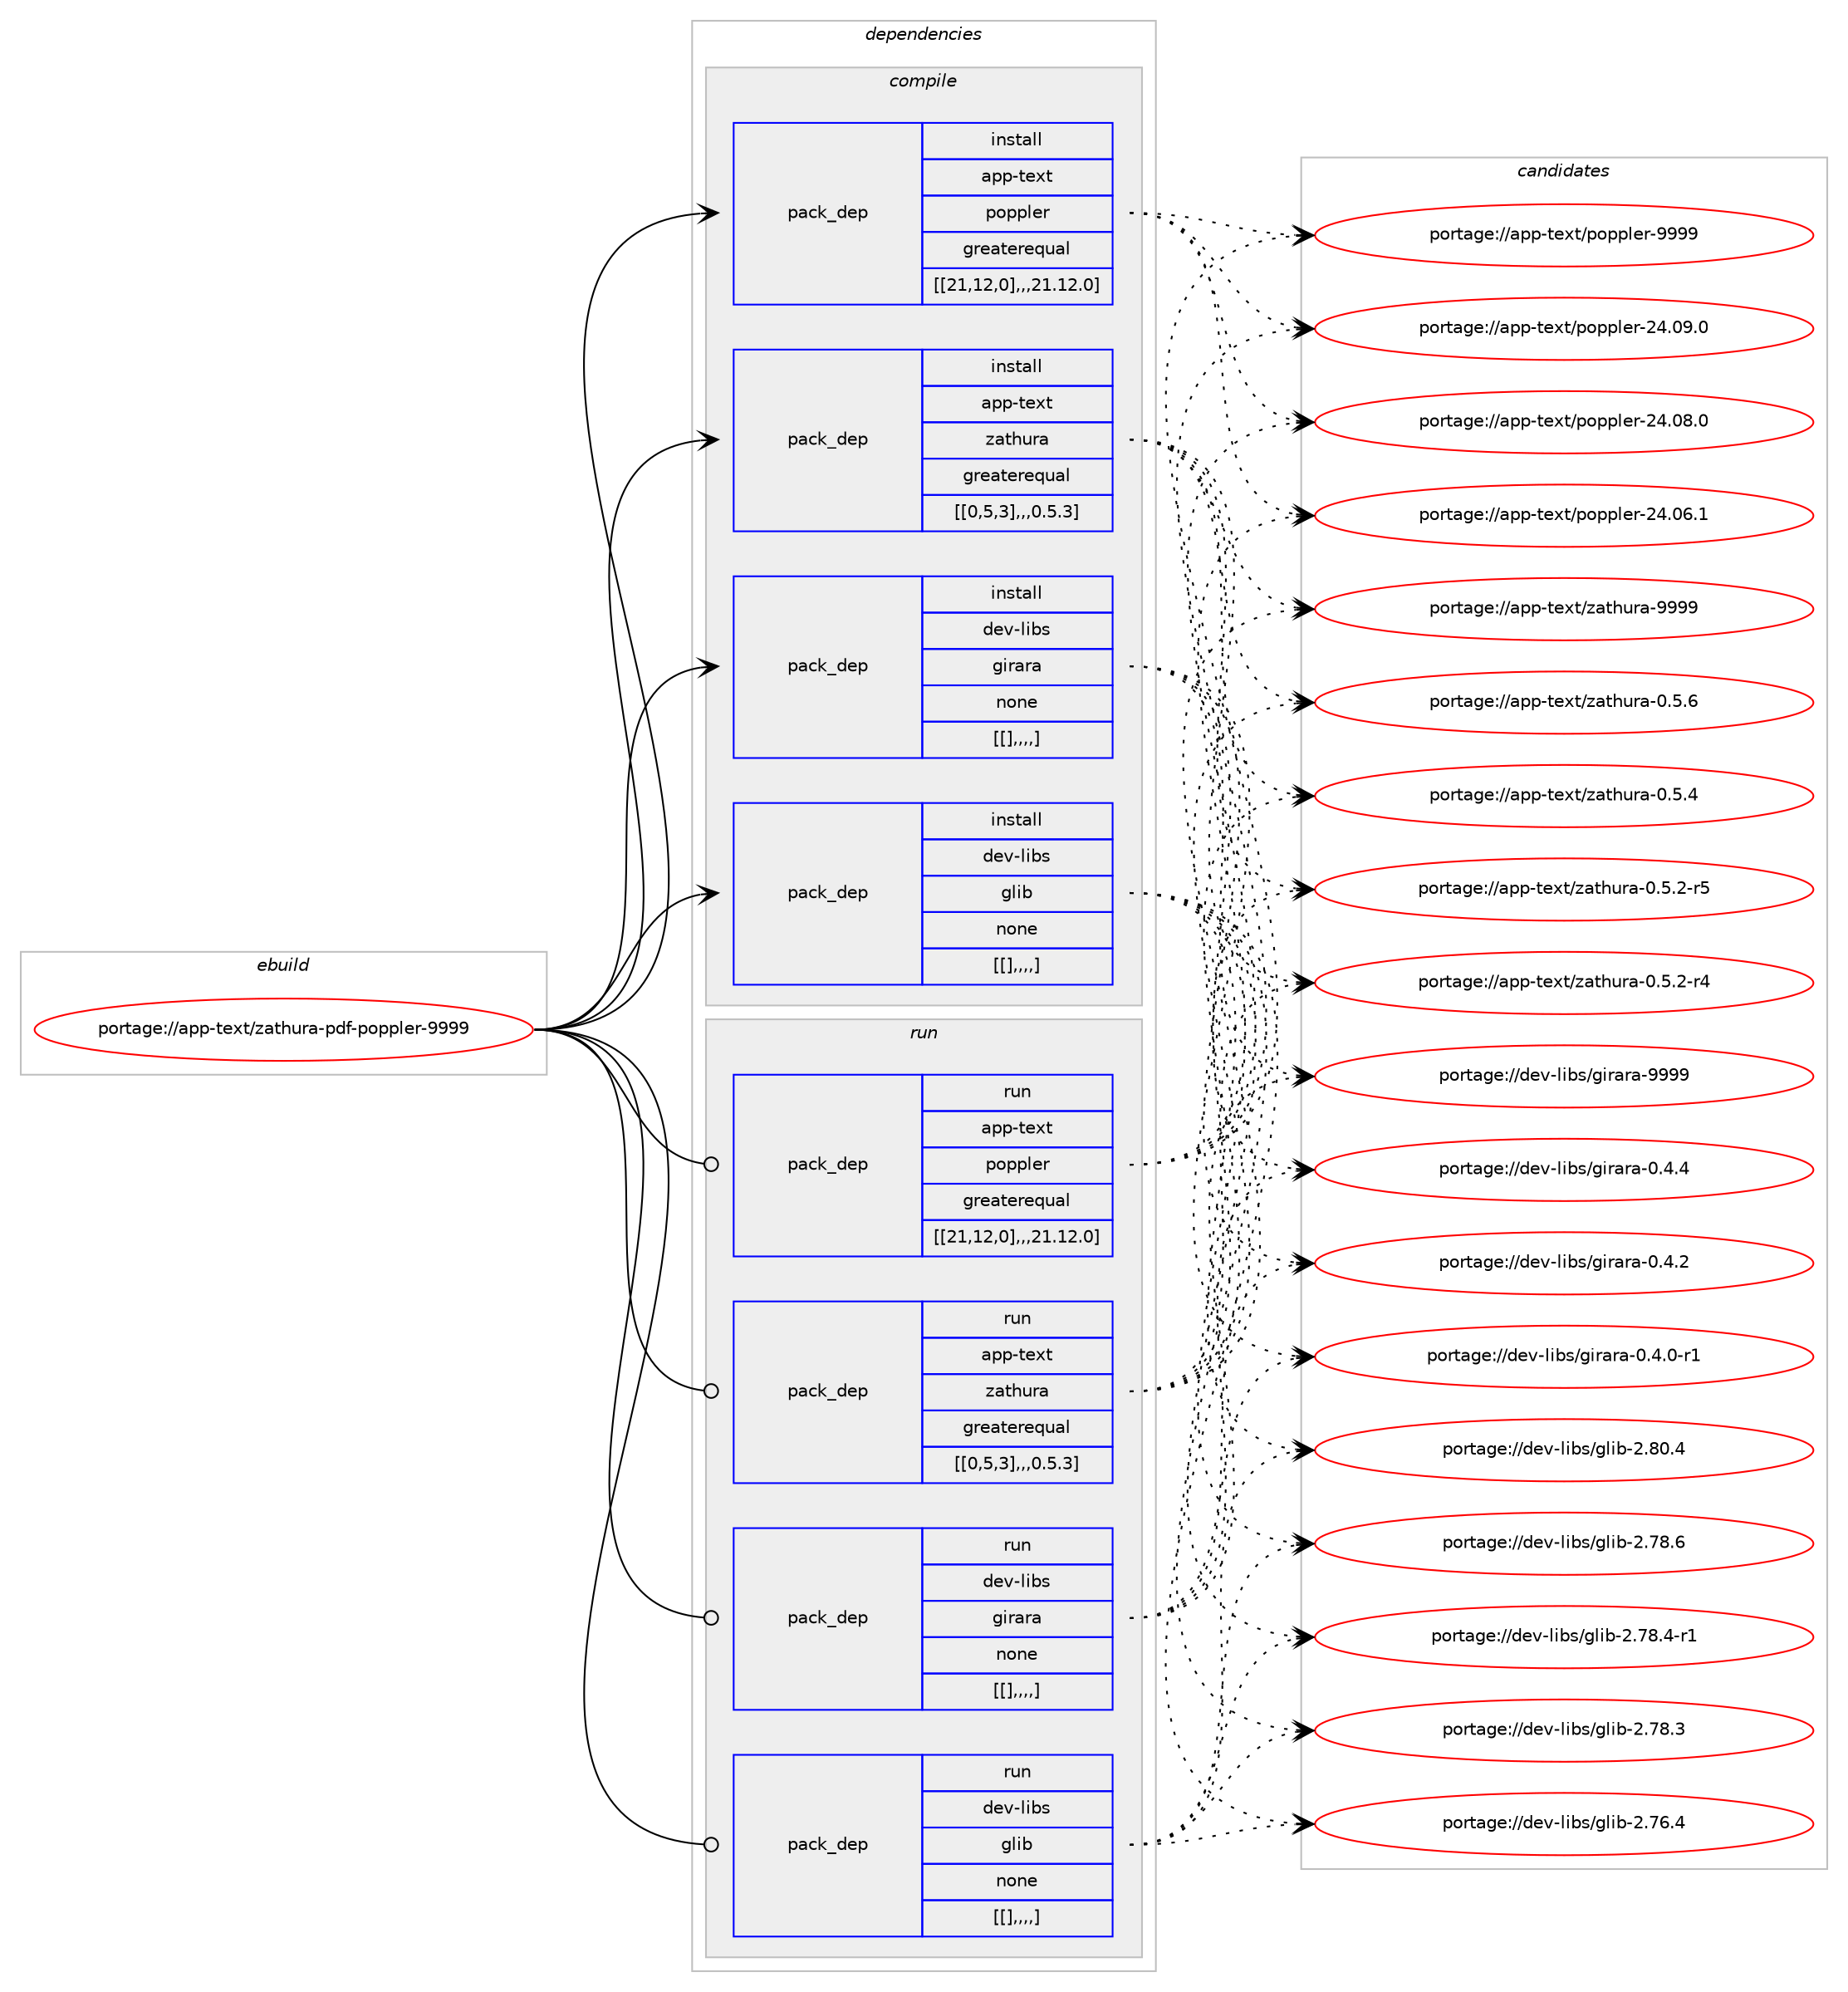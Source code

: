 digraph prolog {

# *************
# Graph options
# *************

newrank=true;
concentrate=true;
compound=true;
graph [rankdir=LR,fontname=Helvetica,fontsize=10,ranksep=1.5];#, ranksep=2.5, nodesep=0.2];
edge  [arrowhead=vee];
node  [fontname=Helvetica,fontsize=10];

# **********
# The ebuild
# **********

subgraph cluster_leftcol {
color=gray;
label=<<i>ebuild</i>>;
id [label="portage://app-text/zathura-pdf-poppler-9999", color=red, width=4, href="../app-text/zathura-pdf-poppler-9999.svg"];
}

# ****************
# The dependencies
# ****************

subgraph cluster_midcol {
color=gray;
label=<<i>dependencies</i>>;
subgraph cluster_compile {
fillcolor="#eeeeee";
style=filled;
label=<<i>compile</i>>;
subgraph pack43952 {
dependency60953 [label=<<TABLE BORDER="0" CELLBORDER="1" CELLSPACING="0" CELLPADDING="4" WIDTH="220"><TR><TD ROWSPAN="6" CELLPADDING="30">pack_dep</TD></TR><TR><TD WIDTH="110">install</TD></TR><TR><TD>app-text</TD></TR><TR><TD>poppler</TD></TR><TR><TD>greaterequal</TD></TR><TR><TD>[[21,12,0],,,21.12.0]</TD></TR></TABLE>>, shape=none, color=blue];
}
id:e -> dependency60953:w [weight=20,style="solid",arrowhead="vee"];
subgraph pack43953 {
dependency60954 [label=<<TABLE BORDER="0" CELLBORDER="1" CELLSPACING="0" CELLPADDING="4" WIDTH="220"><TR><TD ROWSPAN="6" CELLPADDING="30">pack_dep</TD></TR><TR><TD WIDTH="110">install</TD></TR><TR><TD>app-text</TD></TR><TR><TD>zathura</TD></TR><TR><TD>greaterequal</TD></TR><TR><TD>[[0,5,3],,,0.5.3]</TD></TR></TABLE>>, shape=none, color=blue];
}
id:e -> dependency60954:w [weight=20,style="solid",arrowhead="vee"];
subgraph pack43954 {
dependency60955 [label=<<TABLE BORDER="0" CELLBORDER="1" CELLSPACING="0" CELLPADDING="4" WIDTH="220"><TR><TD ROWSPAN="6" CELLPADDING="30">pack_dep</TD></TR><TR><TD WIDTH="110">install</TD></TR><TR><TD>dev-libs</TD></TR><TR><TD>girara</TD></TR><TR><TD>none</TD></TR><TR><TD>[[],,,,]</TD></TR></TABLE>>, shape=none, color=blue];
}
id:e -> dependency60955:w [weight=20,style="solid",arrowhead="vee"];
subgraph pack43955 {
dependency60956 [label=<<TABLE BORDER="0" CELLBORDER="1" CELLSPACING="0" CELLPADDING="4" WIDTH="220"><TR><TD ROWSPAN="6" CELLPADDING="30">pack_dep</TD></TR><TR><TD WIDTH="110">install</TD></TR><TR><TD>dev-libs</TD></TR><TR><TD>glib</TD></TR><TR><TD>none</TD></TR><TR><TD>[[],,,,]</TD></TR></TABLE>>, shape=none, color=blue];
}
id:e -> dependency60956:w [weight=20,style="solid",arrowhead="vee"];
}
subgraph cluster_compileandrun {
fillcolor="#eeeeee";
style=filled;
label=<<i>compile and run</i>>;
}
subgraph cluster_run {
fillcolor="#eeeeee";
style=filled;
label=<<i>run</i>>;
subgraph pack43956 {
dependency60957 [label=<<TABLE BORDER="0" CELLBORDER="1" CELLSPACING="0" CELLPADDING="4" WIDTH="220"><TR><TD ROWSPAN="6" CELLPADDING="30">pack_dep</TD></TR><TR><TD WIDTH="110">run</TD></TR><TR><TD>app-text</TD></TR><TR><TD>poppler</TD></TR><TR><TD>greaterequal</TD></TR><TR><TD>[[21,12,0],,,21.12.0]</TD></TR></TABLE>>, shape=none, color=blue];
}
id:e -> dependency60957:w [weight=20,style="solid",arrowhead="odot"];
subgraph pack43957 {
dependency60958 [label=<<TABLE BORDER="0" CELLBORDER="1" CELLSPACING="0" CELLPADDING="4" WIDTH="220"><TR><TD ROWSPAN="6" CELLPADDING="30">pack_dep</TD></TR><TR><TD WIDTH="110">run</TD></TR><TR><TD>app-text</TD></TR><TR><TD>zathura</TD></TR><TR><TD>greaterequal</TD></TR><TR><TD>[[0,5,3],,,0.5.3]</TD></TR></TABLE>>, shape=none, color=blue];
}
id:e -> dependency60958:w [weight=20,style="solid",arrowhead="odot"];
subgraph pack43958 {
dependency60959 [label=<<TABLE BORDER="0" CELLBORDER="1" CELLSPACING="0" CELLPADDING="4" WIDTH="220"><TR><TD ROWSPAN="6" CELLPADDING="30">pack_dep</TD></TR><TR><TD WIDTH="110">run</TD></TR><TR><TD>dev-libs</TD></TR><TR><TD>girara</TD></TR><TR><TD>none</TD></TR><TR><TD>[[],,,,]</TD></TR></TABLE>>, shape=none, color=blue];
}
id:e -> dependency60959:w [weight=20,style="solid",arrowhead="odot"];
subgraph pack43959 {
dependency60960 [label=<<TABLE BORDER="0" CELLBORDER="1" CELLSPACING="0" CELLPADDING="4" WIDTH="220"><TR><TD ROWSPAN="6" CELLPADDING="30">pack_dep</TD></TR><TR><TD WIDTH="110">run</TD></TR><TR><TD>dev-libs</TD></TR><TR><TD>glib</TD></TR><TR><TD>none</TD></TR><TR><TD>[[],,,,]</TD></TR></TABLE>>, shape=none, color=blue];
}
id:e -> dependency60960:w [weight=20,style="solid",arrowhead="odot"];
}
}

# **************
# The candidates
# **************

subgraph cluster_choices {
rank=same;
color=gray;
label=<<i>candidates</i>>;

subgraph choice43952 {
color=black;
nodesep=1;
choice9711211245116101120116471121111121121081011144557575757 [label="portage://app-text/poppler-9999", color=red, width=4,href="../app-text/poppler-9999.svg"];
choice9711211245116101120116471121111121121081011144550524648574648 [label="portage://app-text/poppler-24.09.0", color=red, width=4,href="../app-text/poppler-24.09.0.svg"];
choice9711211245116101120116471121111121121081011144550524648564648 [label="portage://app-text/poppler-24.08.0", color=red, width=4,href="../app-text/poppler-24.08.0.svg"];
choice9711211245116101120116471121111121121081011144550524648544649 [label="portage://app-text/poppler-24.06.1", color=red, width=4,href="../app-text/poppler-24.06.1.svg"];
dependency60953:e -> choice9711211245116101120116471121111121121081011144557575757:w [style=dotted,weight="100"];
dependency60953:e -> choice9711211245116101120116471121111121121081011144550524648574648:w [style=dotted,weight="100"];
dependency60953:e -> choice9711211245116101120116471121111121121081011144550524648564648:w [style=dotted,weight="100"];
dependency60953:e -> choice9711211245116101120116471121111121121081011144550524648544649:w [style=dotted,weight="100"];
}
subgraph choice43953 {
color=black;
nodesep=1;
choice97112112451161011201164712297116104117114974557575757 [label="portage://app-text/zathura-9999", color=red, width=4,href="../app-text/zathura-9999.svg"];
choice9711211245116101120116471229711610411711497454846534654 [label="portage://app-text/zathura-0.5.6", color=red, width=4,href="../app-text/zathura-0.5.6.svg"];
choice9711211245116101120116471229711610411711497454846534652 [label="portage://app-text/zathura-0.5.4", color=red, width=4,href="../app-text/zathura-0.5.4.svg"];
choice97112112451161011201164712297116104117114974548465346504511453 [label="portage://app-text/zathura-0.5.2-r5", color=red, width=4,href="../app-text/zathura-0.5.2-r5.svg"];
choice97112112451161011201164712297116104117114974548465346504511452 [label="portage://app-text/zathura-0.5.2-r4", color=red, width=4,href="../app-text/zathura-0.5.2-r4.svg"];
dependency60954:e -> choice97112112451161011201164712297116104117114974557575757:w [style=dotted,weight="100"];
dependency60954:e -> choice9711211245116101120116471229711610411711497454846534654:w [style=dotted,weight="100"];
dependency60954:e -> choice9711211245116101120116471229711610411711497454846534652:w [style=dotted,weight="100"];
dependency60954:e -> choice97112112451161011201164712297116104117114974548465346504511453:w [style=dotted,weight="100"];
dependency60954:e -> choice97112112451161011201164712297116104117114974548465346504511452:w [style=dotted,weight="100"];
}
subgraph choice43954 {
color=black;
nodesep=1;
choice10010111845108105981154710310511497114974557575757 [label="portage://dev-libs/girara-9999", color=red, width=4,href="../dev-libs/girara-9999.svg"];
choice1001011184510810598115471031051149711497454846524652 [label="portage://dev-libs/girara-0.4.4", color=red, width=4,href="../dev-libs/girara-0.4.4.svg"];
choice1001011184510810598115471031051149711497454846524650 [label="portage://dev-libs/girara-0.4.2", color=red, width=4,href="../dev-libs/girara-0.4.2.svg"];
choice10010111845108105981154710310511497114974548465246484511449 [label="portage://dev-libs/girara-0.4.0-r1", color=red, width=4,href="../dev-libs/girara-0.4.0-r1.svg"];
dependency60955:e -> choice10010111845108105981154710310511497114974557575757:w [style=dotted,weight="100"];
dependency60955:e -> choice1001011184510810598115471031051149711497454846524652:w [style=dotted,weight="100"];
dependency60955:e -> choice1001011184510810598115471031051149711497454846524650:w [style=dotted,weight="100"];
dependency60955:e -> choice10010111845108105981154710310511497114974548465246484511449:w [style=dotted,weight="100"];
}
subgraph choice43955 {
color=black;
nodesep=1;
choice1001011184510810598115471031081059845504656484652 [label="portage://dev-libs/glib-2.80.4", color=red, width=4,href="../dev-libs/glib-2.80.4.svg"];
choice1001011184510810598115471031081059845504655564654 [label="portage://dev-libs/glib-2.78.6", color=red, width=4,href="../dev-libs/glib-2.78.6.svg"];
choice10010111845108105981154710310810598455046555646524511449 [label="portage://dev-libs/glib-2.78.4-r1", color=red, width=4,href="../dev-libs/glib-2.78.4-r1.svg"];
choice1001011184510810598115471031081059845504655564651 [label="portage://dev-libs/glib-2.78.3", color=red, width=4,href="../dev-libs/glib-2.78.3.svg"];
choice1001011184510810598115471031081059845504655544652 [label="portage://dev-libs/glib-2.76.4", color=red, width=4,href="../dev-libs/glib-2.76.4.svg"];
dependency60956:e -> choice1001011184510810598115471031081059845504656484652:w [style=dotted,weight="100"];
dependency60956:e -> choice1001011184510810598115471031081059845504655564654:w [style=dotted,weight="100"];
dependency60956:e -> choice10010111845108105981154710310810598455046555646524511449:w [style=dotted,weight="100"];
dependency60956:e -> choice1001011184510810598115471031081059845504655564651:w [style=dotted,weight="100"];
dependency60956:e -> choice1001011184510810598115471031081059845504655544652:w [style=dotted,weight="100"];
}
subgraph choice43956 {
color=black;
nodesep=1;
choice9711211245116101120116471121111121121081011144557575757 [label="portage://app-text/poppler-9999", color=red, width=4,href="../app-text/poppler-9999.svg"];
choice9711211245116101120116471121111121121081011144550524648574648 [label="portage://app-text/poppler-24.09.0", color=red, width=4,href="../app-text/poppler-24.09.0.svg"];
choice9711211245116101120116471121111121121081011144550524648564648 [label="portage://app-text/poppler-24.08.0", color=red, width=4,href="../app-text/poppler-24.08.0.svg"];
choice9711211245116101120116471121111121121081011144550524648544649 [label="portage://app-text/poppler-24.06.1", color=red, width=4,href="../app-text/poppler-24.06.1.svg"];
dependency60957:e -> choice9711211245116101120116471121111121121081011144557575757:w [style=dotted,weight="100"];
dependency60957:e -> choice9711211245116101120116471121111121121081011144550524648574648:w [style=dotted,weight="100"];
dependency60957:e -> choice9711211245116101120116471121111121121081011144550524648564648:w [style=dotted,weight="100"];
dependency60957:e -> choice9711211245116101120116471121111121121081011144550524648544649:w [style=dotted,weight="100"];
}
subgraph choice43957 {
color=black;
nodesep=1;
choice97112112451161011201164712297116104117114974557575757 [label="portage://app-text/zathura-9999", color=red, width=4,href="../app-text/zathura-9999.svg"];
choice9711211245116101120116471229711610411711497454846534654 [label="portage://app-text/zathura-0.5.6", color=red, width=4,href="../app-text/zathura-0.5.6.svg"];
choice9711211245116101120116471229711610411711497454846534652 [label="portage://app-text/zathura-0.5.4", color=red, width=4,href="../app-text/zathura-0.5.4.svg"];
choice97112112451161011201164712297116104117114974548465346504511453 [label="portage://app-text/zathura-0.5.2-r5", color=red, width=4,href="../app-text/zathura-0.5.2-r5.svg"];
choice97112112451161011201164712297116104117114974548465346504511452 [label="portage://app-text/zathura-0.5.2-r4", color=red, width=4,href="../app-text/zathura-0.5.2-r4.svg"];
dependency60958:e -> choice97112112451161011201164712297116104117114974557575757:w [style=dotted,weight="100"];
dependency60958:e -> choice9711211245116101120116471229711610411711497454846534654:w [style=dotted,weight="100"];
dependency60958:e -> choice9711211245116101120116471229711610411711497454846534652:w [style=dotted,weight="100"];
dependency60958:e -> choice97112112451161011201164712297116104117114974548465346504511453:w [style=dotted,weight="100"];
dependency60958:e -> choice97112112451161011201164712297116104117114974548465346504511452:w [style=dotted,weight="100"];
}
subgraph choice43958 {
color=black;
nodesep=1;
choice10010111845108105981154710310511497114974557575757 [label="portage://dev-libs/girara-9999", color=red, width=4,href="../dev-libs/girara-9999.svg"];
choice1001011184510810598115471031051149711497454846524652 [label="portage://dev-libs/girara-0.4.4", color=red, width=4,href="../dev-libs/girara-0.4.4.svg"];
choice1001011184510810598115471031051149711497454846524650 [label="portage://dev-libs/girara-0.4.2", color=red, width=4,href="../dev-libs/girara-0.4.2.svg"];
choice10010111845108105981154710310511497114974548465246484511449 [label="portage://dev-libs/girara-0.4.0-r1", color=red, width=4,href="../dev-libs/girara-0.4.0-r1.svg"];
dependency60959:e -> choice10010111845108105981154710310511497114974557575757:w [style=dotted,weight="100"];
dependency60959:e -> choice1001011184510810598115471031051149711497454846524652:w [style=dotted,weight="100"];
dependency60959:e -> choice1001011184510810598115471031051149711497454846524650:w [style=dotted,weight="100"];
dependency60959:e -> choice10010111845108105981154710310511497114974548465246484511449:w [style=dotted,weight="100"];
}
subgraph choice43959 {
color=black;
nodesep=1;
choice1001011184510810598115471031081059845504656484652 [label="portage://dev-libs/glib-2.80.4", color=red, width=4,href="../dev-libs/glib-2.80.4.svg"];
choice1001011184510810598115471031081059845504655564654 [label="portage://dev-libs/glib-2.78.6", color=red, width=4,href="../dev-libs/glib-2.78.6.svg"];
choice10010111845108105981154710310810598455046555646524511449 [label="portage://dev-libs/glib-2.78.4-r1", color=red, width=4,href="../dev-libs/glib-2.78.4-r1.svg"];
choice1001011184510810598115471031081059845504655564651 [label="portage://dev-libs/glib-2.78.3", color=red, width=4,href="../dev-libs/glib-2.78.3.svg"];
choice1001011184510810598115471031081059845504655544652 [label="portage://dev-libs/glib-2.76.4", color=red, width=4,href="../dev-libs/glib-2.76.4.svg"];
dependency60960:e -> choice1001011184510810598115471031081059845504656484652:w [style=dotted,weight="100"];
dependency60960:e -> choice1001011184510810598115471031081059845504655564654:w [style=dotted,weight="100"];
dependency60960:e -> choice10010111845108105981154710310810598455046555646524511449:w [style=dotted,weight="100"];
dependency60960:e -> choice1001011184510810598115471031081059845504655564651:w [style=dotted,weight="100"];
dependency60960:e -> choice1001011184510810598115471031081059845504655544652:w [style=dotted,weight="100"];
}
}

}
